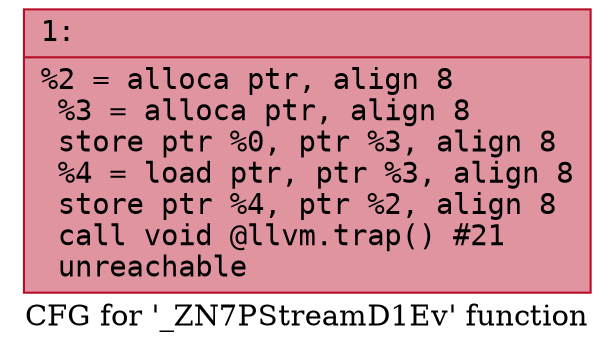 digraph "CFG for '_ZN7PStreamD1Ev' function" {
	label="CFG for '_ZN7PStreamD1Ev' function";

	Node0x600000939b80 [shape=record,color="#b70d28ff", style=filled, fillcolor="#b70d2870" fontname="Courier",label="{1:\l|  %2 = alloca ptr, align 8\l  %3 = alloca ptr, align 8\l  store ptr %0, ptr %3, align 8\l  %4 = load ptr, ptr %3, align 8\l  store ptr %4, ptr %2, align 8\l  call void @llvm.trap() #21\l  unreachable\l}"];
}

